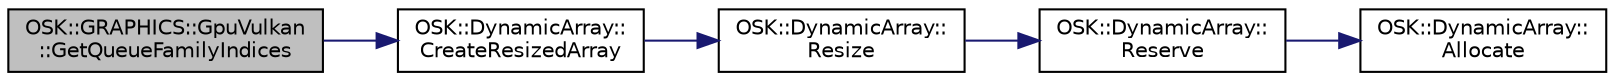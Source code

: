 digraph "OSK::GRAPHICS::GpuVulkan::GetQueueFamilyIndices"
{
 // LATEX_PDF_SIZE
  edge [fontname="Helvetica",fontsize="10",labelfontname="Helvetica",labelfontsize="10"];
  node [fontname="Helvetica",fontsize="10",shape=record];
  rankdir="LR";
  Node1 [label="OSK::GRAPHICS::GpuVulkan\l::GetQueueFamilyIndices",height=0.2,width=0.4,color="black", fillcolor="grey75", style="filled", fontcolor="black",tooltip="Devuelve información sobre las colas soportadas por esta GPU."];
  Node1 -> Node2 [color="midnightblue",fontsize="10",style="solid",fontname="Helvetica"];
  Node2 [label="OSK::DynamicArray::\lCreateResizedArray",height=0.2,width=0.4,color="black", fillcolor="white", style="filled",URL="$class_o_s_k_1_1_dynamic_array.html#a6560c13598111f1aa6b53357ae120116",tooltip="Crea un DynamicArray con un número de elementos ya creados e insertados."];
  Node2 -> Node3 [color="midnightblue",fontsize="10",style="solid",fontname="Helvetica"];
  Node3 [label="OSK::DynamicArray::\lResize",height=0.2,width=0.4,color="black", fillcolor="white", style="filled",URL="$class_o_s_k_1_1_dynamic_array.html#adcbd5bb6ce88469bc9e6f65be06ceae6",tooltip="Cambia el tamaño del array. Los datos se conservan, siempre que se pueda. Se añaden elementos hasta q..."];
  Node3 -> Node4 [color="midnightblue",fontsize="10",style="solid",fontname="Helvetica"];
  Node4 [label="OSK::DynamicArray::\lReserve",height=0.2,width=0.4,color="black", fillcolor="white", style="filled",URL="$class_o_s_k_1_1_dynamic_array.html#a34323ddf4963e2097def5d8c3f80c08e",tooltip="Cambia el tamaño del array. Los datos se conservan, siempre que se pueda."];
  Node4 -> Node5 [color="midnightblue",fontsize="10",style="solid",fontname="Helvetica"];
  Node5 [label="OSK::DynamicArray::\lAllocate",height=0.2,width=0.4,color="black", fillcolor="white", style="filled",URL="$class_o_s_k_1_1_dynamic_array.html#acf322bf27bf4bfd581079500c67171a6",tooltip="Reserva espacio para 'size' elementos. Preserva los elementos anteriores."];
}
